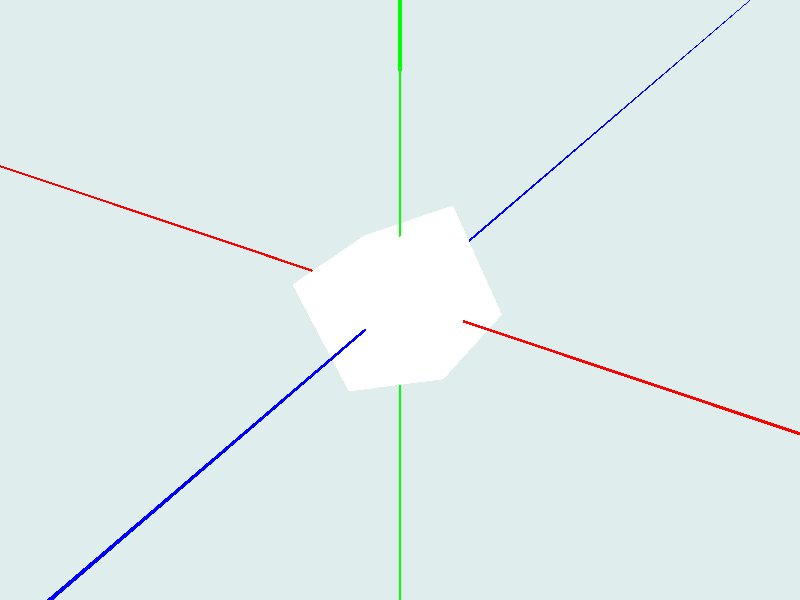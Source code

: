 #include	"colors.inc"
#include	"shapes.inc"
object	{	Cylinder_X	scale	0.02	pigment{color	Red}	}				//	(a)
object	{	Cylinder_Y	scale	0.02	pigment{color	Green}	}		  //	(b)
object	{	Cylinder_Z	scale	0.02	pigment{color	Blue}	}			  //	(c)
background	{	color	LightBlue	}
light_source	{
		<500,	800,	-600>						
		color	White*2
		parallel	point_at	<0,	0,	0>
}
camera{
		location	<5.0,	6.0,	-8.0>		
		look_at	<0.0,	0.0,	0.0>				
		angle	60		
}
object	{
Cube
    rotate<0,0,30>
		pigment	{	color	White	}
}